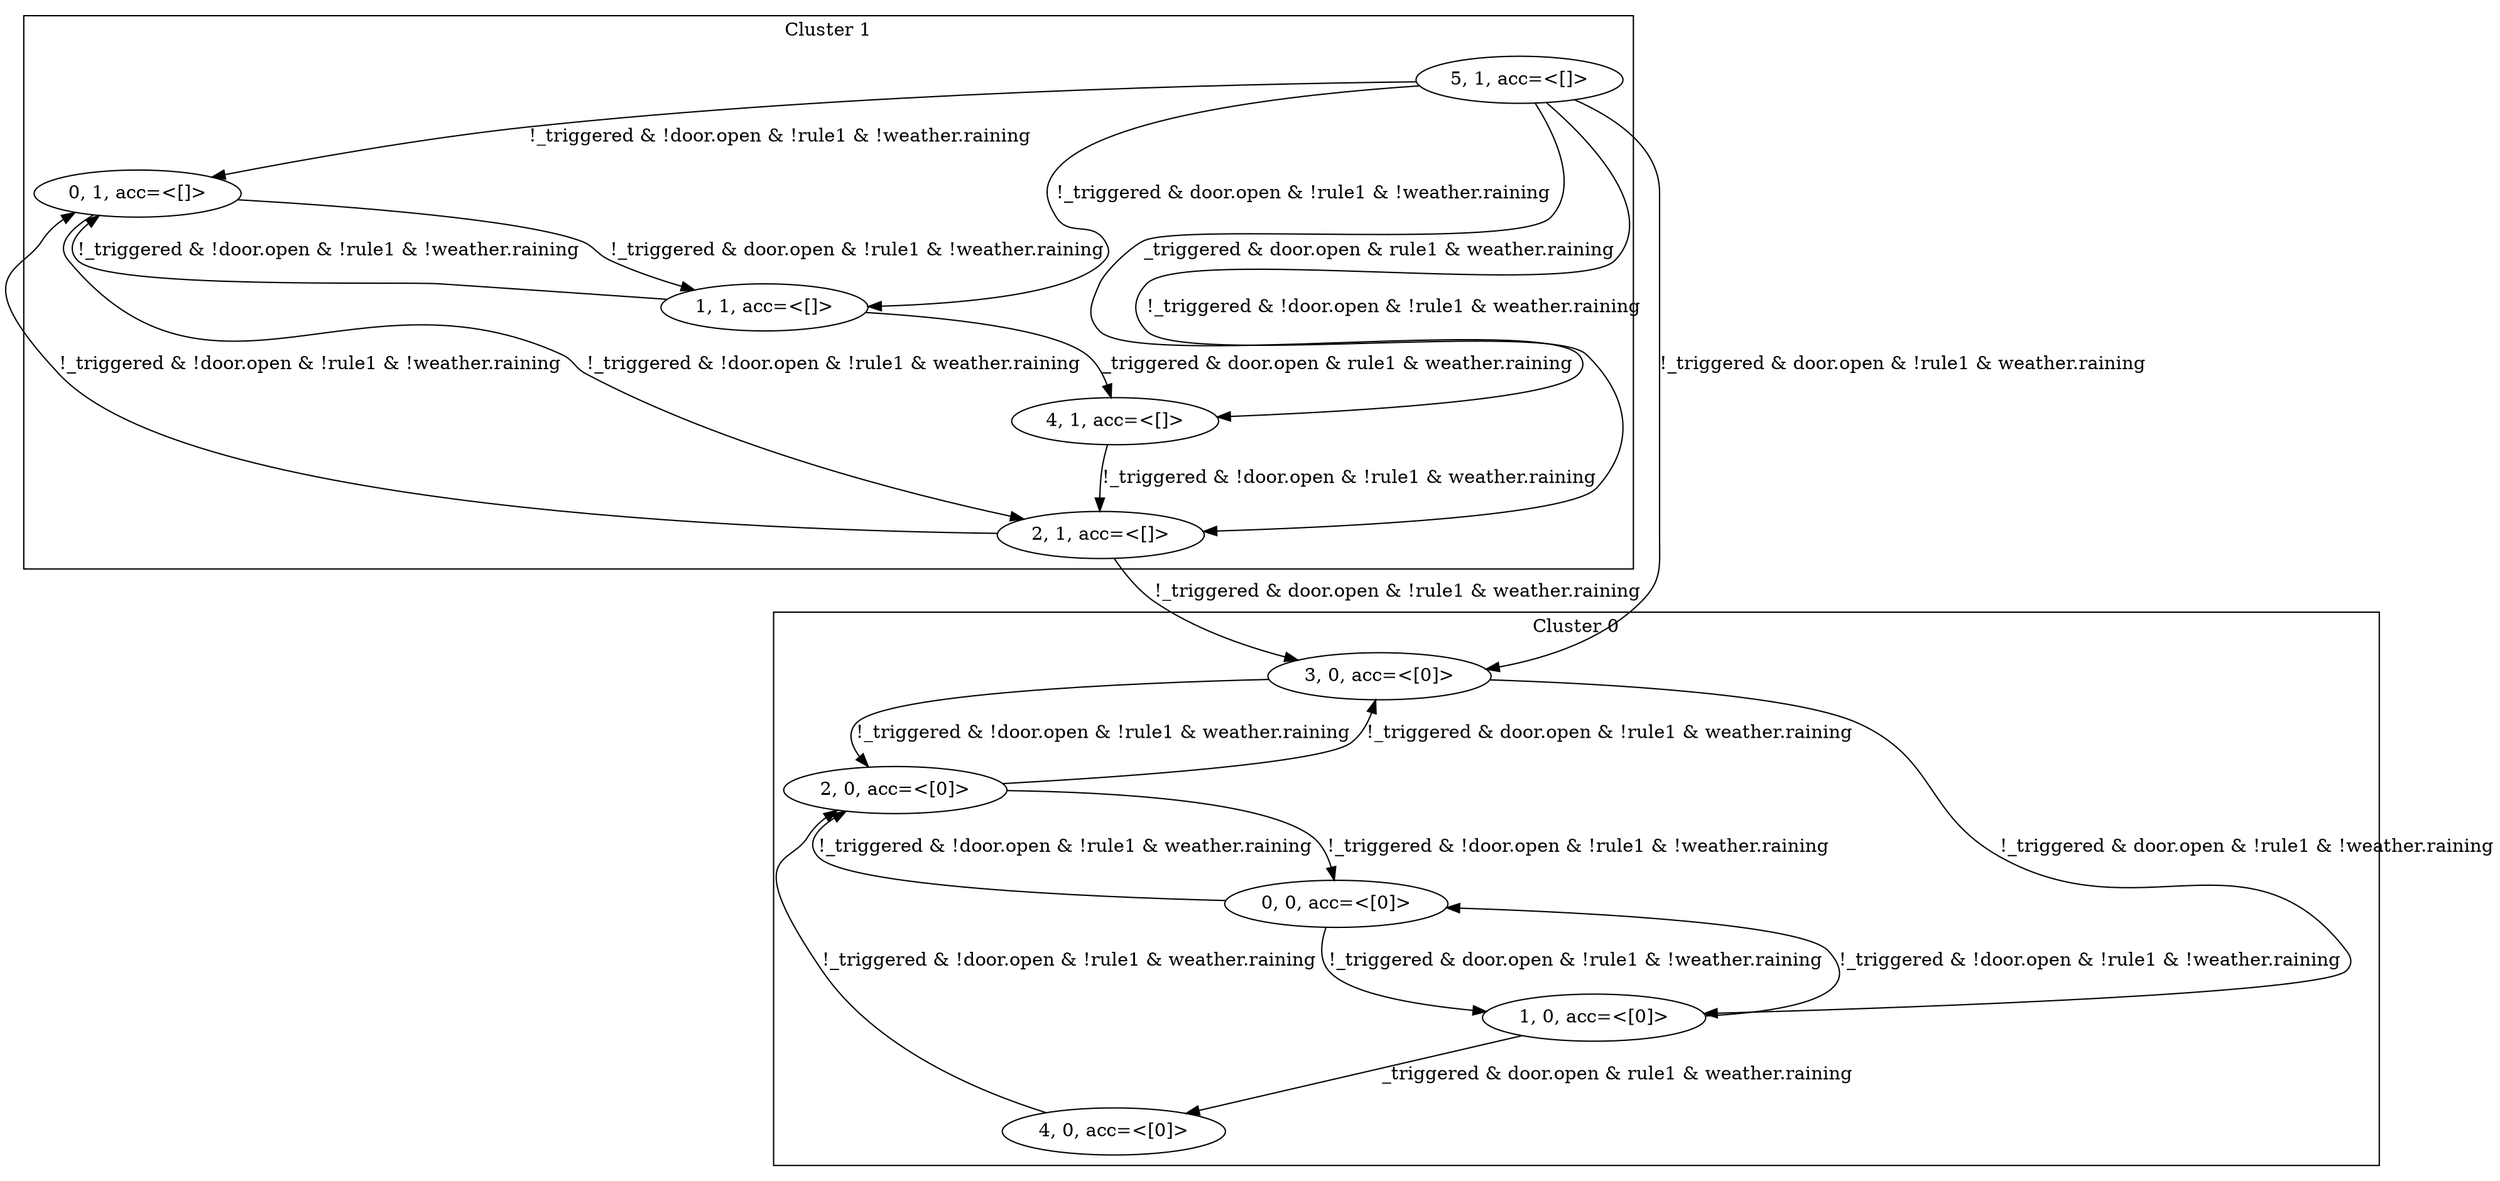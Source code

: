 digraph G {
	subgraph cluster1 {
		label = "Cluster 1"
		s0 [label="5, 1, acc=<[]>"]
		s1 [label="0, 1, acc=<[]>"]
		s2 [label="1, 1, acc=<[]>"]
		s3 [label="2, 1, acc=<[]>"]
		s5 [label="4, 1, acc=<[]>"]
	}
	subgraph cluster0 {
		label = "Cluster 0"
		s4 [label="3, 0, acc=<[0]>"]
		s6 [label="2, 0, acc=<[0]>"]
		s7 [label="1, 0, acc=<[0]>"]
		s8 [label="0, 0, acc=<[0]>"]
		s9 [label="4, 0, acc=<[0]>"]
	}
	s0 -> s1 [label="!_triggered & !door.open & !rule1 & !weather.raining"]
	s0 -> s2 [label="!_triggered & door.open & !rule1 & !weather.raining"]
	s0 -> s3 [label="!_triggered & !door.open & !rule1 & weather.raining"]
	s0 -> s4 [label="!_triggered & door.open & !rule1 & weather.raining"]
	s0 -> s5 [label="_triggered & door.open & rule1 & weather.raining"]
	s5 -> s3 [label="!_triggered & !door.open & !rule1 & weather.raining"]
	s4 -> s6 [label="!_triggered & !door.open & !rule1 & weather.raining"]
	s4 -> s7 [label="!_triggered & door.open & !rule1 & !weather.raining"]
	s7 -> s8 [label="!_triggered & !door.open & !rule1 & !weather.raining"]
	s7 -> s9 [label="_triggered & door.open & rule1 & weather.raining"]
	s9 -> s6 [label="!_triggered & !door.open & !rule1 & weather.raining"]
	s8 -> s7 [label="!_triggered & door.open & !rule1 & !weather.raining"]
	s8 -> s6 [label="!_triggered & !door.open & !rule1 & weather.raining"]
	s6 -> s4 [label="!_triggered & door.open & !rule1 & weather.raining"]
	s6 -> s8 [label="!_triggered & !door.open & !rule1 & !weather.raining"]
	s3 -> s4 [label="!_triggered & door.open & !rule1 & weather.raining"]
	s3 -> s1 [label="!_triggered & !door.open & !rule1 & !weather.raining"]
	s2 -> s1 [label="!_triggered & !door.open & !rule1 & !weather.raining"]
	s2 -> s5 [label="_triggered & door.open & rule1 & weather.raining"]
	s1 -> s2 [label="!_triggered & door.open & !rule1 & !weather.raining"]
	s1 -> s3 [label="!_triggered & !door.open & !rule1 & weather.raining"]
}
